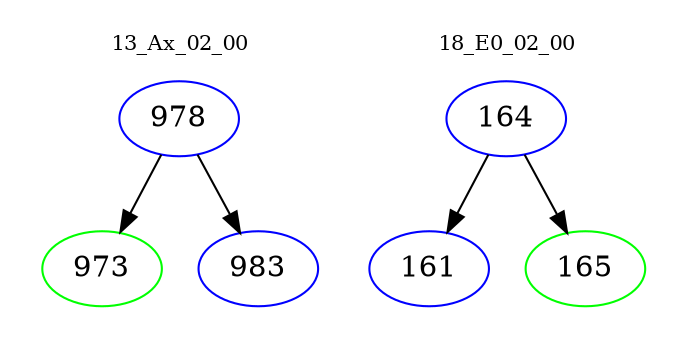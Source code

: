 digraph{
subgraph cluster_0 {
color = white
label = "13_Ax_02_00";
fontsize=10;
T0_978 [label="978", color="blue"]
T0_978 -> T0_973 [color="black"]
T0_973 [label="973", color="green"]
T0_978 -> T0_983 [color="black"]
T0_983 [label="983", color="blue"]
}
subgraph cluster_1 {
color = white
label = "18_E0_02_00";
fontsize=10;
T1_164 [label="164", color="blue"]
T1_164 -> T1_161 [color="black"]
T1_161 [label="161", color="blue"]
T1_164 -> T1_165 [color="black"]
T1_165 [label="165", color="green"]
}
}
